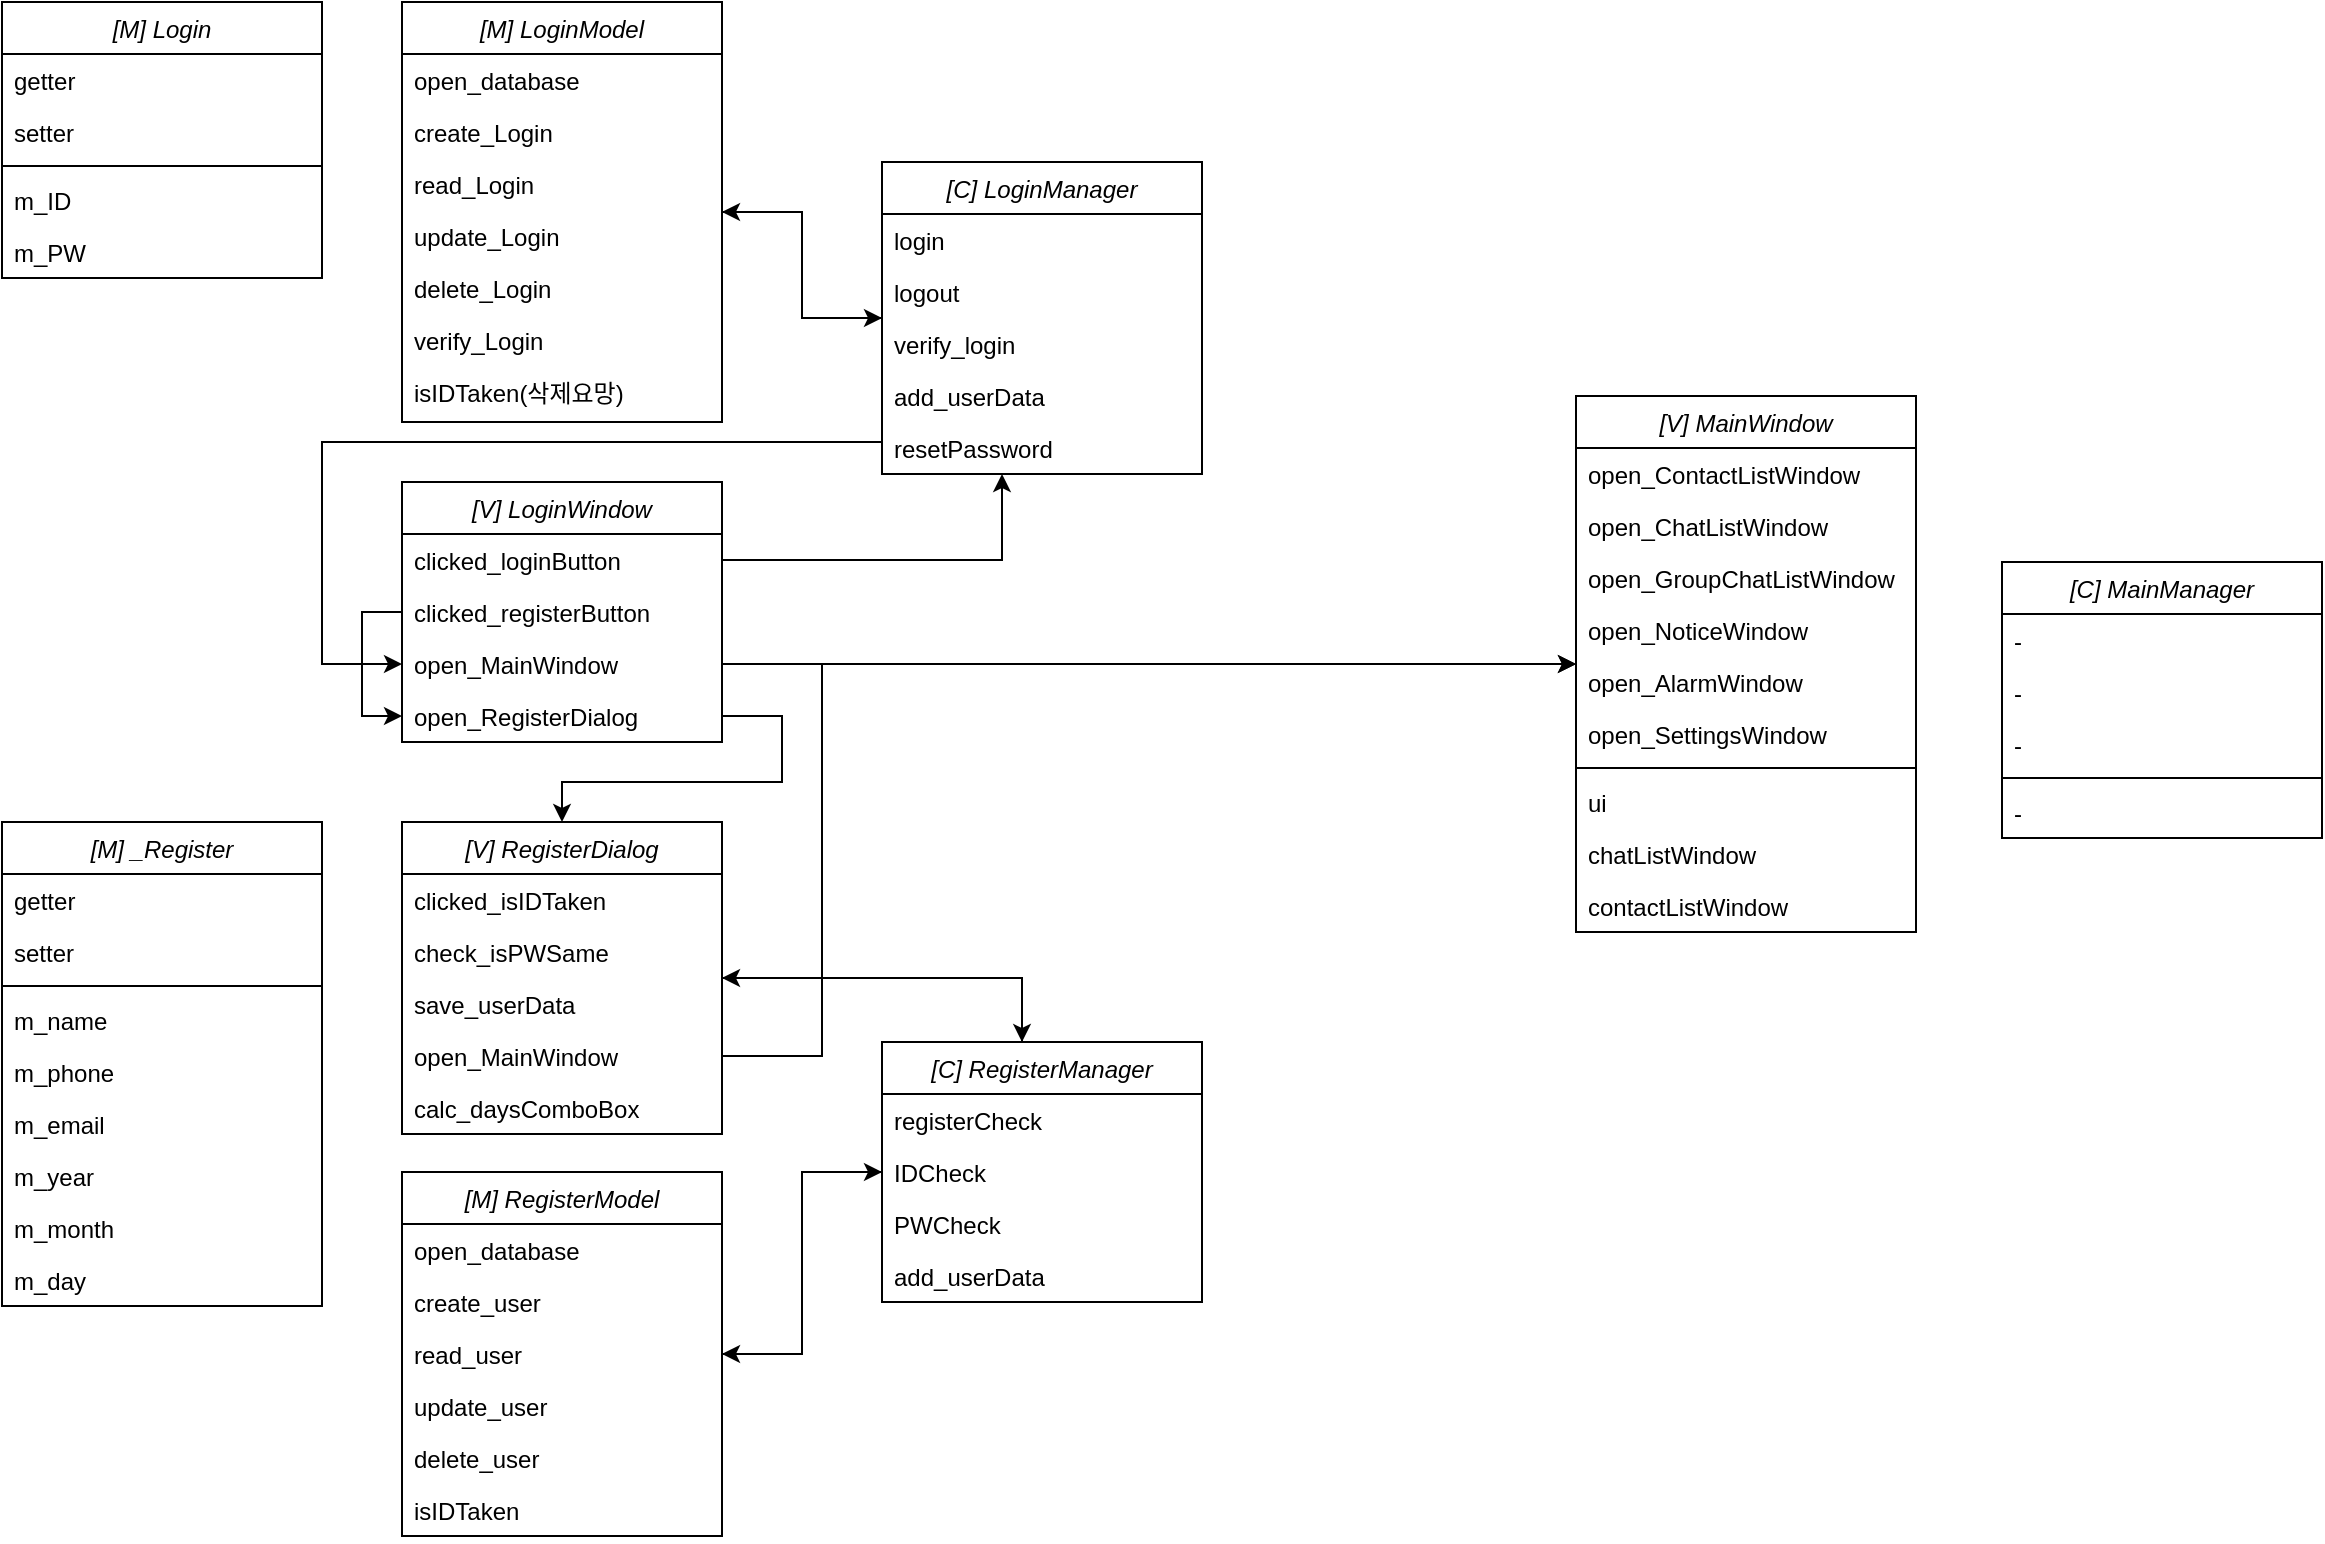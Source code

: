<mxfile version="24.7.8">
  <diagram id="C5RBs43oDa-KdzZeNtuy" name="Page-1">
    <mxGraphModel dx="1608" dy="838" grid="1" gridSize="10" guides="1" tooltips="1" connect="1" arrows="1" fold="1" page="1" pageScale="1" pageWidth="827" pageHeight="1169" math="0" shadow="0">
      <root>
        <mxCell id="WIyWlLk6GJQsqaUBKTNV-0" />
        <mxCell id="WIyWlLk6GJQsqaUBKTNV-1" parent="WIyWlLk6GJQsqaUBKTNV-0" />
        <mxCell id="y_PSY0-Lgu7VvFUStdE2-112" style="edgeStyle=orthogonalEdgeStyle;rounded=0;orthogonalLoop=1;jettySize=auto;html=1;" edge="1" parent="WIyWlLk6GJQsqaUBKTNV-1" source="zkfFHV4jXpPFQw0GAbJ--0" target="y_PSY0-Lgu7VvFUStdE2-43">
          <mxGeometry relative="1" as="geometry" />
        </mxCell>
        <mxCell id="y_PSY0-Lgu7VvFUStdE2-119" style="edgeStyle=orthogonalEdgeStyle;rounded=0;orthogonalLoop=1;jettySize=auto;html=1;" edge="1" parent="WIyWlLk6GJQsqaUBKTNV-1" source="zkfFHV4jXpPFQw0GAbJ--0" target="y_PSY0-Lgu7VvFUStdE2-53">
          <mxGeometry relative="1" as="geometry">
            <Array as="points">
              <mxPoint x="550" y="488" />
            </Array>
          </mxGeometry>
        </mxCell>
        <mxCell id="zkfFHV4jXpPFQw0GAbJ--0" value="[C] RegisterManager" style="swimlane;fontStyle=2;align=center;verticalAlign=top;childLayout=stackLayout;horizontal=1;startSize=26;horizontalStack=0;resizeParent=1;resizeLast=0;collapsible=1;marginBottom=0;rounded=0;shadow=0;strokeWidth=1;" parent="WIyWlLk6GJQsqaUBKTNV-1" vertex="1">
          <mxGeometry x="480" y="520" width="160" height="130" as="geometry">
            <mxRectangle x="230" y="140" width="160" height="26" as="alternateBounds" />
          </mxGeometry>
        </mxCell>
        <mxCell id="zkfFHV4jXpPFQw0GAbJ--1" value="registerCheck" style="text;align=left;verticalAlign=top;spacingLeft=4;spacingRight=4;overflow=hidden;rotatable=0;points=[[0,0.5],[1,0.5]];portConstraint=eastwest;" parent="zkfFHV4jXpPFQw0GAbJ--0" vertex="1">
          <mxGeometry y="26" width="160" height="26" as="geometry" />
        </mxCell>
        <mxCell id="zkfFHV4jXpPFQw0GAbJ--2" value="IDCheck" style="text;align=left;verticalAlign=top;spacingLeft=4;spacingRight=4;overflow=hidden;rotatable=0;points=[[0,0.5],[1,0.5]];portConstraint=eastwest;rounded=0;shadow=0;html=0;" parent="zkfFHV4jXpPFQw0GAbJ--0" vertex="1">
          <mxGeometry y="52" width="160" height="26" as="geometry" />
        </mxCell>
        <mxCell id="zkfFHV4jXpPFQw0GAbJ--3" value="PWCheck" style="text;align=left;verticalAlign=top;spacingLeft=4;spacingRight=4;overflow=hidden;rotatable=0;points=[[0,0.5],[1,0.5]];portConstraint=eastwest;rounded=0;shadow=0;html=0;" parent="zkfFHV4jXpPFQw0GAbJ--0" vertex="1">
          <mxGeometry y="78" width="160" height="26" as="geometry" />
        </mxCell>
        <mxCell id="y_PSY0-Lgu7VvFUStdE2-92" value="add_userData" style="text;align=left;verticalAlign=top;spacingLeft=4;spacingRight=4;overflow=hidden;rotatable=0;points=[[0,0.5],[1,0.5]];portConstraint=eastwest;" vertex="1" parent="zkfFHV4jXpPFQw0GAbJ--0">
          <mxGeometry y="104" width="160" height="26" as="geometry" />
        </mxCell>
        <mxCell id="nnd8tP7Cd8b0hMXU6dq_-17" value="[V] LoginWindow" style="swimlane;fontStyle=2;align=center;verticalAlign=top;childLayout=stackLayout;horizontal=1;startSize=26;horizontalStack=0;resizeParent=1;resizeLast=0;collapsible=1;marginBottom=0;rounded=0;shadow=0;strokeWidth=1;" parent="WIyWlLk6GJQsqaUBKTNV-1" vertex="1">
          <mxGeometry x="240" y="240" width="160" height="130" as="geometry">
            <mxRectangle x="230" y="140" width="160" height="26" as="alternateBounds" />
          </mxGeometry>
        </mxCell>
        <mxCell id="XOakFBZA1Zr_iurJxbct-6" value="clicked_loginButton" style="text;align=left;verticalAlign=top;spacingLeft=4;spacingRight=4;overflow=hidden;rotatable=0;points=[[0,0.5],[1,0.5]];portConstraint=eastwest;rounded=0;shadow=0;html=0;" parent="nnd8tP7Cd8b0hMXU6dq_-17" vertex="1">
          <mxGeometry y="26" width="160" height="26" as="geometry" />
        </mxCell>
        <mxCell id="y_PSY0-Lgu7VvFUStdE2-114" style="edgeStyle=orthogonalEdgeStyle;rounded=0;orthogonalLoop=1;jettySize=auto;html=1;" edge="1" parent="nnd8tP7Cd8b0hMXU6dq_-17" source="y_PSY0-Lgu7VvFUStdE2-86" target="nnd8tP7Cd8b0hMXU6dq_-19">
          <mxGeometry relative="1" as="geometry">
            <Array as="points">
              <mxPoint x="-20" y="65" />
              <mxPoint x="-20" y="117" />
            </Array>
          </mxGeometry>
        </mxCell>
        <mxCell id="y_PSY0-Lgu7VvFUStdE2-86" value="clicked_registerButton" style="text;align=left;verticalAlign=top;spacingLeft=4;spacingRight=4;overflow=hidden;rotatable=0;points=[[0,0.5],[1,0.5]];portConstraint=eastwest;rounded=0;shadow=0;html=0;" vertex="1" parent="nnd8tP7Cd8b0hMXU6dq_-17">
          <mxGeometry y="52" width="160" height="26" as="geometry" />
        </mxCell>
        <mxCell id="nnd8tP7Cd8b0hMXU6dq_-18" value="open_MainWindow" style="text;align=left;verticalAlign=top;spacingLeft=4;spacingRight=4;overflow=hidden;rotatable=0;points=[[0,0.5],[1,0.5]];portConstraint=eastwest;" parent="nnd8tP7Cd8b0hMXU6dq_-17" vertex="1">
          <mxGeometry y="78" width="160" height="26" as="geometry" />
        </mxCell>
        <mxCell id="nnd8tP7Cd8b0hMXU6dq_-19" value="open_RegisterDialog" style="text;align=left;verticalAlign=top;spacingLeft=4;spacingRight=4;overflow=hidden;rotatable=0;points=[[0,0.5],[1,0.5]];portConstraint=eastwest;rounded=0;shadow=0;html=0;" parent="nnd8tP7Cd8b0hMXU6dq_-17" vertex="1">
          <mxGeometry y="104" width="160" height="26" as="geometry" />
        </mxCell>
        <mxCell id="y_PSY0-Lgu7VvFUStdE2-106" style="edgeStyle=orthogonalEdgeStyle;rounded=0;orthogonalLoop=1;jettySize=auto;html=1;" edge="1" parent="WIyWlLk6GJQsqaUBKTNV-1" source="y_PSY0-Lgu7VvFUStdE2-0" target="y_PSY0-Lgu7VvFUStdE2-9">
          <mxGeometry relative="1" as="geometry" />
        </mxCell>
        <mxCell id="y_PSY0-Lgu7VvFUStdE2-107" style="edgeStyle=orthogonalEdgeStyle;rounded=0;orthogonalLoop=1;jettySize=auto;html=1;" edge="1" parent="WIyWlLk6GJQsqaUBKTNV-1" source="y_PSY0-Lgu7VvFUStdE2-0" target="nnd8tP7Cd8b0hMXU6dq_-18">
          <mxGeometry relative="1" as="geometry">
            <Array as="points">
              <mxPoint x="200" y="220" />
              <mxPoint x="200" y="331" />
            </Array>
          </mxGeometry>
        </mxCell>
        <mxCell id="y_PSY0-Lgu7VvFUStdE2-0" value="[C] LoginManager" style="swimlane;fontStyle=2;align=center;verticalAlign=top;childLayout=stackLayout;horizontal=1;startSize=26;horizontalStack=0;resizeParent=1;resizeLast=0;collapsible=1;marginBottom=0;rounded=0;shadow=0;strokeWidth=1;" vertex="1" parent="WIyWlLk6GJQsqaUBKTNV-1">
          <mxGeometry x="480" y="80" width="160" height="156" as="geometry">
            <mxRectangle x="230" y="140" width="160" height="26" as="alternateBounds" />
          </mxGeometry>
        </mxCell>
        <mxCell id="y_PSY0-Lgu7VvFUStdE2-1" value="login" style="text;align=left;verticalAlign=top;spacingLeft=4;spacingRight=4;overflow=hidden;rotatable=0;points=[[0,0.5],[1,0.5]];portConstraint=eastwest;" vertex="1" parent="y_PSY0-Lgu7VvFUStdE2-0">
          <mxGeometry y="26" width="160" height="26" as="geometry" />
        </mxCell>
        <mxCell id="y_PSY0-Lgu7VvFUStdE2-2" value="logout" style="text;align=left;verticalAlign=top;spacingLeft=4;spacingRight=4;overflow=hidden;rotatable=0;points=[[0,0.5],[1,0.5]];portConstraint=eastwest;rounded=0;shadow=0;html=0;" vertex="1" parent="y_PSY0-Lgu7VvFUStdE2-0">
          <mxGeometry y="52" width="160" height="26" as="geometry" />
        </mxCell>
        <mxCell id="y_PSY0-Lgu7VvFUStdE2-6" value="verify_login" style="text;align=left;verticalAlign=top;spacingLeft=4;spacingRight=4;overflow=hidden;rotatable=0;points=[[0,0.5],[1,0.5]];portConstraint=eastwest;rounded=0;shadow=0;html=0;" vertex="1" parent="y_PSY0-Lgu7VvFUStdE2-0">
          <mxGeometry y="78" width="160" height="26" as="geometry" />
        </mxCell>
        <mxCell id="y_PSY0-Lgu7VvFUStdE2-7" value="add_userData" style="text;align=left;verticalAlign=top;spacingLeft=4;spacingRight=4;overflow=hidden;rotatable=0;points=[[0,0.5],[1,0.5]];portConstraint=eastwest;rounded=0;shadow=0;html=0;" vertex="1" parent="y_PSY0-Lgu7VvFUStdE2-0">
          <mxGeometry y="104" width="160" height="26" as="geometry" />
        </mxCell>
        <mxCell id="y_PSY0-Lgu7VvFUStdE2-3" value="resetPassword" style="text;align=left;verticalAlign=top;spacingLeft=4;spacingRight=4;overflow=hidden;rotatable=0;points=[[0,0.5],[1,0.5]];portConstraint=eastwest;rounded=0;shadow=0;html=0;" vertex="1" parent="y_PSY0-Lgu7VvFUStdE2-0">
          <mxGeometry y="130" width="160" height="26" as="geometry" />
        </mxCell>
        <mxCell id="y_PSY0-Lgu7VvFUStdE2-105" style="edgeStyle=orthogonalEdgeStyle;rounded=0;orthogonalLoop=1;jettySize=auto;html=1;" edge="1" parent="WIyWlLk6GJQsqaUBKTNV-1" source="y_PSY0-Lgu7VvFUStdE2-9" target="y_PSY0-Lgu7VvFUStdE2-0">
          <mxGeometry relative="1" as="geometry" />
        </mxCell>
        <mxCell id="y_PSY0-Lgu7VvFUStdE2-9" value="[M] LoginModel" style="swimlane;fontStyle=2;align=center;verticalAlign=top;childLayout=stackLayout;horizontal=1;startSize=26;horizontalStack=0;resizeParent=1;resizeLast=0;collapsible=1;marginBottom=0;rounded=0;shadow=0;strokeWidth=1;" vertex="1" parent="WIyWlLk6GJQsqaUBKTNV-1">
          <mxGeometry x="240" width="160" height="210" as="geometry">
            <mxRectangle x="230" y="140" width="160" height="26" as="alternateBounds" />
          </mxGeometry>
        </mxCell>
        <mxCell id="y_PSY0-Lgu7VvFUStdE2-10" value="open_database" style="text;align=left;verticalAlign=top;spacingLeft=4;spacingRight=4;overflow=hidden;rotatable=0;points=[[0,0.5],[1,0.5]];portConstraint=eastwest;" vertex="1" parent="y_PSY0-Lgu7VvFUStdE2-9">
          <mxGeometry y="26" width="160" height="26" as="geometry" />
        </mxCell>
        <mxCell id="y_PSY0-Lgu7VvFUStdE2-11" value="create_Login" style="text;align=left;verticalAlign=top;spacingLeft=4;spacingRight=4;overflow=hidden;rotatable=0;points=[[0,0.5],[1,0.5]];portConstraint=eastwest;rounded=0;shadow=0;html=0;" vertex="1" parent="y_PSY0-Lgu7VvFUStdE2-9">
          <mxGeometry y="52" width="160" height="26" as="geometry" />
        </mxCell>
        <mxCell id="y_PSY0-Lgu7VvFUStdE2-87" value="read_Login" style="text;align=left;verticalAlign=top;spacingLeft=4;spacingRight=4;overflow=hidden;rotatable=0;points=[[0,0.5],[1,0.5]];portConstraint=eastwest;rounded=0;shadow=0;html=0;" vertex="1" parent="y_PSY0-Lgu7VvFUStdE2-9">
          <mxGeometry y="78" width="160" height="26" as="geometry" />
        </mxCell>
        <mxCell id="y_PSY0-Lgu7VvFUStdE2-88" value="update_Login" style="text;align=left;verticalAlign=top;spacingLeft=4;spacingRight=4;overflow=hidden;rotatable=0;points=[[0,0.5],[1,0.5]];portConstraint=eastwest;rounded=0;shadow=0;html=0;" vertex="1" parent="y_PSY0-Lgu7VvFUStdE2-9">
          <mxGeometry y="104" width="160" height="26" as="geometry" />
        </mxCell>
        <mxCell id="y_PSY0-Lgu7VvFUStdE2-89" value="delete_Login" style="text;align=left;verticalAlign=top;spacingLeft=4;spacingRight=4;overflow=hidden;rotatable=0;points=[[0,0.5],[1,0.5]];portConstraint=eastwest;rounded=0;shadow=0;html=0;" vertex="1" parent="y_PSY0-Lgu7VvFUStdE2-9">
          <mxGeometry y="130" width="160" height="26" as="geometry" />
        </mxCell>
        <mxCell id="y_PSY0-Lgu7VvFUStdE2-12" value="verify_Login" style="text;align=left;verticalAlign=top;spacingLeft=4;spacingRight=4;overflow=hidden;rotatable=0;points=[[0,0.5],[1,0.5]];portConstraint=eastwest;rounded=0;shadow=0;html=0;" vertex="1" parent="y_PSY0-Lgu7VvFUStdE2-9">
          <mxGeometry y="156" width="160" height="26" as="geometry" />
        </mxCell>
        <mxCell id="y_PSY0-Lgu7VvFUStdE2-24" value="isIDTaken(삭제요망)" style="text;align=left;verticalAlign=top;spacingLeft=4;spacingRight=4;overflow=hidden;rotatable=0;points=[[0,0.5],[1,0.5]];portConstraint=eastwest;rounded=0;shadow=0;html=0;" vertex="1" parent="y_PSY0-Lgu7VvFUStdE2-9">
          <mxGeometry y="182" width="160" height="26" as="geometry" />
        </mxCell>
        <mxCell id="y_PSY0-Lgu7VvFUStdE2-15" value="[M] Login" style="swimlane;fontStyle=2;align=center;verticalAlign=top;childLayout=stackLayout;horizontal=1;startSize=26;horizontalStack=0;resizeParent=1;resizeLast=0;collapsible=1;marginBottom=0;rounded=0;shadow=0;strokeWidth=1;" vertex="1" parent="WIyWlLk6GJQsqaUBKTNV-1">
          <mxGeometry x="40" width="160" height="138" as="geometry">
            <mxRectangle x="230" y="140" width="160" height="26" as="alternateBounds" />
          </mxGeometry>
        </mxCell>
        <mxCell id="y_PSY0-Lgu7VvFUStdE2-18" value="getter" style="text;align=left;verticalAlign=top;spacingLeft=4;spacingRight=4;overflow=hidden;rotatable=0;points=[[0,0.5],[1,0.5]];portConstraint=eastwest;rounded=0;shadow=0;html=0;" vertex="1" parent="y_PSY0-Lgu7VvFUStdE2-15">
          <mxGeometry y="26" width="160" height="26" as="geometry" />
        </mxCell>
        <mxCell id="y_PSY0-Lgu7VvFUStdE2-37" value="setter" style="text;align=left;verticalAlign=top;spacingLeft=4;spacingRight=4;overflow=hidden;rotatable=0;points=[[0,0.5],[1,0.5]];portConstraint=eastwest;rounded=0;shadow=0;html=0;" vertex="1" parent="y_PSY0-Lgu7VvFUStdE2-15">
          <mxGeometry y="52" width="160" height="26" as="geometry" />
        </mxCell>
        <mxCell id="y_PSY0-Lgu7VvFUStdE2-19" value="" style="line;html=1;strokeWidth=1;align=left;verticalAlign=middle;spacingTop=-1;spacingLeft=3;spacingRight=3;rotatable=0;labelPosition=right;points=[];portConstraint=eastwest;" vertex="1" parent="y_PSY0-Lgu7VvFUStdE2-15">
          <mxGeometry y="78" width="160" height="8" as="geometry" />
        </mxCell>
        <mxCell id="y_PSY0-Lgu7VvFUStdE2-23" value="m_ID" style="text;align=left;verticalAlign=top;spacingLeft=4;spacingRight=4;overflow=hidden;rotatable=0;points=[[0,0.5],[1,0.5]];portConstraint=eastwest;" vertex="1" parent="y_PSY0-Lgu7VvFUStdE2-15">
          <mxGeometry y="86" width="160" height="26" as="geometry" />
        </mxCell>
        <mxCell id="y_PSY0-Lgu7VvFUStdE2-20" value="m_PW" style="text;align=left;verticalAlign=top;spacingLeft=4;spacingRight=4;overflow=hidden;rotatable=0;points=[[0,0.5],[1,0.5]];portConstraint=eastwest;" vertex="1" parent="y_PSY0-Lgu7VvFUStdE2-15">
          <mxGeometry y="112" width="160" height="26" as="geometry" />
        </mxCell>
        <mxCell id="y_PSY0-Lgu7VvFUStdE2-32" value="[M] _Register" style="swimlane;fontStyle=2;align=center;verticalAlign=top;childLayout=stackLayout;horizontal=1;startSize=26;horizontalStack=0;resizeParent=1;resizeLast=0;collapsible=1;marginBottom=0;rounded=0;shadow=0;strokeWidth=1;" vertex="1" parent="WIyWlLk6GJQsqaUBKTNV-1">
          <mxGeometry x="40" y="410" width="160" height="242" as="geometry">
            <mxRectangle x="230" y="140" width="160" height="26" as="alternateBounds" />
          </mxGeometry>
        </mxCell>
        <mxCell id="y_PSY0-Lgu7VvFUStdE2-33" value="getter" style="text;align=left;verticalAlign=top;spacingLeft=4;spacingRight=4;overflow=hidden;rotatable=0;points=[[0,0.5],[1,0.5]];portConstraint=eastwest;rounded=0;shadow=0;html=0;" vertex="1" parent="y_PSY0-Lgu7VvFUStdE2-32">
          <mxGeometry y="26" width="160" height="26" as="geometry" />
        </mxCell>
        <mxCell id="y_PSY0-Lgu7VvFUStdE2-38" value="setter" style="text;align=left;verticalAlign=top;spacingLeft=4;spacingRight=4;overflow=hidden;rotatable=0;points=[[0,0.5],[1,0.5]];portConstraint=eastwest;rounded=0;shadow=0;html=0;" vertex="1" parent="y_PSY0-Lgu7VvFUStdE2-32">
          <mxGeometry y="52" width="160" height="26" as="geometry" />
        </mxCell>
        <mxCell id="y_PSY0-Lgu7VvFUStdE2-34" value="" style="line;html=1;strokeWidth=1;align=left;verticalAlign=middle;spacingTop=-1;spacingLeft=3;spacingRight=3;rotatable=0;labelPosition=right;points=[];portConstraint=eastwest;" vertex="1" parent="y_PSY0-Lgu7VvFUStdE2-32">
          <mxGeometry y="78" width="160" height="8" as="geometry" />
        </mxCell>
        <mxCell id="y_PSY0-Lgu7VvFUStdE2-35" value="m_name" style="text;align=left;verticalAlign=top;spacingLeft=4;spacingRight=4;overflow=hidden;rotatable=0;points=[[0,0.5],[1,0.5]];portConstraint=eastwest;" vertex="1" parent="y_PSY0-Lgu7VvFUStdE2-32">
          <mxGeometry y="86" width="160" height="26" as="geometry" />
        </mxCell>
        <mxCell id="y_PSY0-Lgu7VvFUStdE2-36" value="m_phone" style="text;align=left;verticalAlign=top;spacingLeft=4;spacingRight=4;overflow=hidden;rotatable=0;points=[[0,0.5],[1,0.5]];portConstraint=eastwest;" vertex="1" parent="y_PSY0-Lgu7VvFUStdE2-32">
          <mxGeometry y="112" width="160" height="26" as="geometry" />
        </mxCell>
        <mxCell id="y_PSY0-Lgu7VvFUStdE2-39" value="m_email" style="text;align=left;verticalAlign=top;spacingLeft=4;spacingRight=4;overflow=hidden;rotatable=0;points=[[0,0.5],[1,0.5]];portConstraint=eastwest;" vertex="1" parent="y_PSY0-Lgu7VvFUStdE2-32">
          <mxGeometry y="138" width="160" height="26" as="geometry" />
        </mxCell>
        <mxCell id="y_PSY0-Lgu7VvFUStdE2-40" value="m_year" style="text;align=left;verticalAlign=top;spacingLeft=4;spacingRight=4;overflow=hidden;rotatable=0;points=[[0,0.5],[1,0.5]];portConstraint=eastwest;" vertex="1" parent="y_PSY0-Lgu7VvFUStdE2-32">
          <mxGeometry y="164" width="160" height="26" as="geometry" />
        </mxCell>
        <mxCell id="y_PSY0-Lgu7VvFUStdE2-42" value="m_month" style="text;align=left;verticalAlign=top;spacingLeft=4;spacingRight=4;overflow=hidden;rotatable=0;points=[[0,0.5],[1,0.5]];portConstraint=eastwest;" vertex="1" parent="y_PSY0-Lgu7VvFUStdE2-32">
          <mxGeometry y="190" width="160" height="26" as="geometry" />
        </mxCell>
        <mxCell id="y_PSY0-Lgu7VvFUStdE2-41" value="m_day" style="text;align=left;verticalAlign=top;spacingLeft=4;spacingRight=4;overflow=hidden;rotatable=0;points=[[0,0.5],[1,0.5]];portConstraint=eastwest;" vertex="1" parent="y_PSY0-Lgu7VvFUStdE2-32">
          <mxGeometry y="216" width="160" height="26" as="geometry" />
        </mxCell>
        <mxCell id="y_PSY0-Lgu7VvFUStdE2-111" style="edgeStyle=orthogonalEdgeStyle;rounded=0;orthogonalLoop=1;jettySize=auto;html=1;" edge="1" parent="WIyWlLk6GJQsqaUBKTNV-1" source="y_PSY0-Lgu7VvFUStdE2-43" target="zkfFHV4jXpPFQw0GAbJ--0">
          <mxGeometry relative="1" as="geometry" />
        </mxCell>
        <mxCell id="y_PSY0-Lgu7VvFUStdE2-43" value="[M] RegisterModel" style="swimlane;fontStyle=2;align=center;verticalAlign=top;childLayout=stackLayout;horizontal=1;startSize=26;horizontalStack=0;resizeParent=1;resizeLast=0;collapsible=1;marginBottom=0;rounded=0;shadow=0;strokeWidth=1;" vertex="1" parent="WIyWlLk6GJQsqaUBKTNV-1">
          <mxGeometry x="240" y="585" width="160" height="182" as="geometry">
            <mxRectangle x="230" y="140" width="160" height="26" as="alternateBounds" />
          </mxGeometry>
        </mxCell>
        <mxCell id="y_PSY0-Lgu7VvFUStdE2-44" value="open_database" style="text;align=left;verticalAlign=top;spacingLeft=4;spacingRight=4;overflow=hidden;rotatable=0;points=[[0,0.5],[1,0.5]];portConstraint=eastwest;rounded=0;shadow=0;html=0;" vertex="1" parent="y_PSY0-Lgu7VvFUStdE2-43">
          <mxGeometry y="26" width="160" height="26" as="geometry" />
        </mxCell>
        <mxCell id="y_PSY0-Lgu7VvFUStdE2-47" value="create_user" style="text;align=left;verticalAlign=top;spacingLeft=4;spacingRight=4;overflow=hidden;rotatable=0;points=[[0,0.5],[1,0.5]];portConstraint=eastwest;" vertex="1" parent="y_PSY0-Lgu7VvFUStdE2-43">
          <mxGeometry y="52" width="160" height="26" as="geometry" />
        </mxCell>
        <mxCell id="y_PSY0-Lgu7VvFUStdE2-91" value="read_user" style="text;align=left;verticalAlign=top;spacingLeft=4;spacingRight=4;overflow=hidden;rotatable=0;points=[[0,0.5],[1,0.5]];portConstraint=eastwest;" vertex="1" parent="y_PSY0-Lgu7VvFUStdE2-43">
          <mxGeometry y="78" width="160" height="26" as="geometry" />
        </mxCell>
        <mxCell id="y_PSY0-Lgu7VvFUStdE2-90" value="update_user" style="text;align=left;verticalAlign=top;spacingLeft=4;spacingRight=4;overflow=hidden;rotatable=0;points=[[0,0.5],[1,0.5]];portConstraint=eastwest;" vertex="1" parent="y_PSY0-Lgu7VvFUStdE2-43">
          <mxGeometry y="104" width="160" height="26" as="geometry" />
        </mxCell>
        <mxCell id="y_PSY0-Lgu7VvFUStdE2-45" value="delete_user" style="text;align=left;verticalAlign=top;spacingLeft=4;spacingRight=4;overflow=hidden;rotatable=0;points=[[0,0.5],[1,0.5]];portConstraint=eastwest;rounded=0;shadow=0;html=0;" vertex="1" parent="y_PSY0-Lgu7VvFUStdE2-43">
          <mxGeometry y="130" width="160" height="26" as="geometry" />
        </mxCell>
        <mxCell id="y_PSY0-Lgu7VvFUStdE2-50" value="isIDTaken" style="text;align=left;verticalAlign=top;spacingLeft=4;spacingRight=4;overflow=hidden;rotatable=0;points=[[0,0.5],[1,0.5]];portConstraint=eastwest;" vertex="1" parent="y_PSY0-Lgu7VvFUStdE2-43">
          <mxGeometry y="156" width="160" height="26" as="geometry" />
        </mxCell>
        <mxCell id="y_PSY0-Lgu7VvFUStdE2-118" style="edgeStyle=orthogonalEdgeStyle;rounded=0;orthogonalLoop=1;jettySize=auto;html=1;" edge="1" parent="WIyWlLk6GJQsqaUBKTNV-1" source="y_PSY0-Lgu7VvFUStdE2-53" target="zkfFHV4jXpPFQw0GAbJ--0">
          <mxGeometry relative="1" as="geometry">
            <Array as="points">
              <mxPoint x="550" y="488" />
            </Array>
          </mxGeometry>
        </mxCell>
        <mxCell id="y_PSY0-Lgu7VvFUStdE2-53" value="[V] RegisterDialog" style="swimlane;fontStyle=2;align=center;verticalAlign=top;childLayout=stackLayout;horizontal=1;startSize=26;horizontalStack=0;resizeParent=1;resizeLast=0;collapsible=1;marginBottom=0;rounded=0;shadow=0;strokeWidth=1;" vertex="1" parent="WIyWlLk6GJQsqaUBKTNV-1">
          <mxGeometry x="240" y="410" width="160" height="156" as="geometry">
            <mxRectangle x="230" y="140" width="160" height="26" as="alternateBounds" />
          </mxGeometry>
        </mxCell>
        <mxCell id="y_PSY0-Lgu7VvFUStdE2-54" value="clicked_isIDTaken" style="text;align=left;verticalAlign=top;spacingLeft=4;spacingRight=4;overflow=hidden;rotatable=0;points=[[0,0.5],[1,0.5]];portConstraint=eastwest;" vertex="1" parent="y_PSY0-Lgu7VvFUStdE2-53">
          <mxGeometry y="26" width="160" height="26" as="geometry" />
        </mxCell>
        <mxCell id="y_PSY0-Lgu7VvFUStdE2-55" value="check_isPWSame" style="text;align=left;verticalAlign=top;spacingLeft=4;spacingRight=4;overflow=hidden;rotatable=0;points=[[0,0.5],[1,0.5]];portConstraint=eastwest;rounded=0;shadow=0;html=0;" vertex="1" parent="y_PSY0-Lgu7VvFUStdE2-53">
          <mxGeometry y="52" width="160" height="26" as="geometry" />
        </mxCell>
        <mxCell id="y_PSY0-Lgu7VvFUStdE2-59" value="save_userData" style="text;align=left;verticalAlign=top;spacingLeft=4;spacingRight=4;overflow=hidden;rotatable=0;points=[[0,0.5],[1,0.5]];portConstraint=eastwest;rounded=0;shadow=0;html=0;" vertex="1" parent="y_PSY0-Lgu7VvFUStdE2-53">
          <mxGeometry y="78" width="160" height="26" as="geometry" />
        </mxCell>
        <mxCell id="y_PSY0-Lgu7VvFUStdE2-113" value="open_MainWindow" style="text;align=left;verticalAlign=top;spacingLeft=4;spacingRight=4;overflow=hidden;rotatable=0;points=[[0,0.5],[1,0.5]];portConstraint=eastwest;" vertex="1" parent="y_PSY0-Lgu7VvFUStdE2-53">
          <mxGeometry y="104" width="160" height="26" as="geometry" />
        </mxCell>
        <mxCell id="y_PSY0-Lgu7VvFUStdE2-56" value="calc_daysComboBox" style="text;align=left;verticalAlign=top;spacingLeft=4;spacingRight=4;overflow=hidden;rotatable=0;points=[[0,0.5],[1,0.5]];portConstraint=eastwest;rounded=0;shadow=0;html=0;" vertex="1" parent="y_PSY0-Lgu7VvFUStdE2-53">
          <mxGeometry y="130" width="160" height="26" as="geometry" />
        </mxCell>
        <mxCell id="y_PSY0-Lgu7VvFUStdE2-63" value="[V] MainWindow" style="swimlane;fontStyle=2;align=center;verticalAlign=top;childLayout=stackLayout;horizontal=1;startSize=26;horizontalStack=0;resizeParent=1;resizeLast=0;collapsible=1;marginBottom=0;rounded=0;shadow=0;strokeWidth=1;" vertex="1" parent="WIyWlLk6GJQsqaUBKTNV-1">
          <mxGeometry x="827" y="197" width="170" height="268" as="geometry">
            <mxRectangle x="230" y="140" width="160" height="26" as="alternateBounds" />
          </mxGeometry>
        </mxCell>
        <mxCell id="y_PSY0-Lgu7VvFUStdE2-64" value="open_ContactListWindow" style="text;align=left;verticalAlign=top;spacingLeft=4;spacingRight=4;overflow=hidden;rotatable=0;points=[[0,0.5],[1,0.5]];portConstraint=eastwest;" vertex="1" parent="y_PSY0-Lgu7VvFUStdE2-63">
          <mxGeometry y="26" width="170" height="26" as="geometry" />
        </mxCell>
        <mxCell id="y_PSY0-Lgu7VvFUStdE2-65" value="open_ChatListWindow" style="text;align=left;verticalAlign=top;spacingLeft=4;spacingRight=4;overflow=hidden;rotatable=0;points=[[0,0.5],[1,0.5]];portConstraint=eastwest;rounded=0;shadow=0;html=0;" vertex="1" parent="y_PSY0-Lgu7VvFUStdE2-63">
          <mxGeometry y="52" width="170" height="26" as="geometry" />
        </mxCell>
        <mxCell id="y_PSY0-Lgu7VvFUStdE2-66" value="open_GroupChatListWindow" style="text;align=left;verticalAlign=top;spacingLeft=4;spacingRight=4;overflow=hidden;rotatable=0;points=[[0,0.5],[1,0.5]];portConstraint=eastwest;rounded=0;shadow=0;html=0;" vertex="1" parent="y_PSY0-Lgu7VvFUStdE2-63">
          <mxGeometry y="78" width="170" height="26" as="geometry" />
        </mxCell>
        <mxCell id="y_PSY0-Lgu7VvFUStdE2-72" value="open_NoticeWindow" style="text;align=left;verticalAlign=top;spacingLeft=4;spacingRight=4;overflow=hidden;rotatable=0;points=[[0,0.5],[1,0.5]];portConstraint=eastwest;rounded=0;shadow=0;html=0;" vertex="1" parent="y_PSY0-Lgu7VvFUStdE2-63">
          <mxGeometry y="104" width="170" height="26" as="geometry" />
        </mxCell>
        <mxCell id="y_PSY0-Lgu7VvFUStdE2-73" value="open_AlarmWindow" style="text;align=left;verticalAlign=top;spacingLeft=4;spacingRight=4;overflow=hidden;rotatable=0;points=[[0,0.5],[1,0.5]];portConstraint=eastwest;rounded=0;shadow=0;html=0;" vertex="1" parent="y_PSY0-Lgu7VvFUStdE2-63">
          <mxGeometry y="130" width="170" height="26" as="geometry" />
        </mxCell>
        <mxCell id="y_PSY0-Lgu7VvFUStdE2-67" value="open_SettingsWindow" style="text;align=left;verticalAlign=top;spacingLeft=4;spacingRight=4;overflow=hidden;rotatable=0;points=[[0,0.5],[1,0.5]];portConstraint=eastwest;rounded=0;shadow=0;html=0;" vertex="1" parent="y_PSY0-Lgu7VvFUStdE2-63">
          <mxGeometry y="156" width="170" height="26" as="geometry" />
        </mxCell>
        <mxCell id="y_PSY0-Lgu7VvFUStdE2-68" value="" style="line;html=1;strokeWidth=1;align=left;verticalAlign=middle;spacingTop=-1;spacingLeft=3;spacingRight=3;rotatable=0;labelPosition=right;points=[];portConstraint=eastwest;" vertex="1" parent="y_PSY0-Lgu7VvFUStdE2-63">
          <mxGeometry y="182" width="170" height="8" as="geometry" />
        </mxCell>
        <mxCell id="y_PSY0-Lgu7VvFUStdE2-69" value="ui" style="text;align=left;verticalAlign=top;spacingLeft=4;spacingRight=4;overflow=hidden;rotatable=0;points=[[0,0.5],[1,0.5]];portConstraint=eastwest;" vertex="1" parent="y_PSY0-Lgu7VvFUStdE2-63">
          <mxGeometry y="190" width="170" height="26" as="geometry" />
        </mxCell>
        <mxCell id="y_PSY0-Lgu7VvFUStdE2-70" value="chatListWindow" style="text;align=left;verticalAlign=top;spacingLeft=4;spacingRight=4;overflow=hidden;rotatable=0;points=[[0,0.5],[1,0.5]];portConstraint=eastwest;" vertex="1" parent="y_PSY0-Lgu7VvFUStdE2-63">
          <mxGeometry y="216" width="170" height="26" as="geometry" />
        </mxCell>
        <mxCell id="y_PSY0-Lgu7VvFUStdE2-71" value="contactListWindow" style="text;align=left;verticalAlign=top;spacingLeft=4;spacingRight=4;overflow=hidden;rotatable=0;points=[[0,0.5],[1,0.5]];portConstraint=eastwest;" vertex="1" parent="y_PSY0-Lgu7VvFUStdE2-63">
          <mxGeometry y="242" width="170" height="26" as="geometry" />
        </mxCell>
        <mxCell id="y_PSY0-Lgu7VvFUStdE2-74" value="[C] MainManager" style="swimlane;fontStyle=2;align=center;verticalAlign=top;childLayout=stackLayout;horizontal=1;startSize=26;horizontalStack=0;resizeParent=1;resizeLast=0;collapsible=1;marginBottom=0;rounded=0;shadow=0;strokeWidth=1;" vertex="1" parent="WIyWlLk6GJQsqaUBKTNV-1">
          <mxGeometry x="1040" y="280" width="160" height="138" as="geometry">
            <mxRectangle x="230" y="140" width="160" height="26" as="alternateBounds" />
          </mxGeometry>
        </mxCell>
        <mxCell id="y_PSY0-Lgu7VvFUStdE2-75" value="-" style="text;align=left;verticalAlign=top;spacingLeft=4;spacingRight=4;overflow=hidden;rotatable=0;points=[[0,0.5],[1,0.5]];portConstraint=eastwest;" vertex="1" parent="y_PSY0-Lgu7VvFUStdE2-74">
          <mxGeometry y="26" width="160" height="26" as="geometry" />
        </mxCell>
        <mxCell id="y_PSY0-Lgu7VvFUStdE2-76" value="-" style="text;align=left;verticalAlign=top;spacingLeft=4;spacingRight=4;overflow=hidden;rotatable=0;points=[[0,0.5],[1,0.5]];portConstraint=eastwest;rounded=0;shadow=0;html=0;" vertex="1" parent="y_PSY0-Lgu7VvFUStdE2-74">
          <mxGeometry y="52" width="160" height="26" as="geometry" />
        </mxCell>
        <mxCell id="y_PSY0-Lgu7VvFUStdE2-77" value="-" style="text;align=left;verticalAlign=top;spacingLeft=4;spacingRight=4;overflow=hidden;rotatable=0;points=[[0,0.5],[1,0.5]];portConstraint=eastwest;rounded=0;shadow=0;html=0;" vertex="1" parent="y_PSY0-Lgu7VvFUStdE2-74">
          <mxGeometry y="78" width="160" height="26" as="geometry" />
        </mxCell>
        <mxCell id="y_PSY0-Lgu7VvFUStdE2-78" value="" style="line;html=1;strokeWidth=1;align=left;verticalAlign=middle;spacingTop=-1;spacingLeft=3;spacingRight=3;rotatable=0;labelPosition=right;points=[];portConstraint=eastwest;" vertex="1" parent="y_PSY0-Lgu7VvFUStdE2-74">
          <mxGeometry y="104" width="160" height="8" as="geometry" />
        </mxCell>
        <mxCell id="y_PSY0-Lgu7VvFUStdE2-79" value="-" style="text;align=left;verticalAlign=top;spacingLeft=4;spacingRight=4;overflow=hidden;rotatable=0;points=[[0,0.5],[1,0.5]];portConstraint=eastwest;" vertex="1" parent="y_PSY0-Lgu7VvFUStdE2-74">
          <mxGeometry y="112" width="160" height="26" as="geometry" />
        </mxCell>
        <mxCell id="y_PSY0-Lgu7VvFUStdE2-104" style="edgeStyle=orthogonalEdgeStyle;rounded=0;orthogonalLoop=1;jettySize=auto;html=1;" edge="1" parent="WIyWlLk6GJQsqaUBKTNV-1" source="XOakFBZA1Zr_iurJxbct-6" target="y_PSY0-Lgu7VvFUStdE2-0">
          <mxGeometry relative="1" as="geometry">
            <Array as="points">
              <mxPoint x="540" y="279" />
            </Array>
          </mxGeometry>
        </mxCell>
        <mxCell id="y_PSY0-Lgu7VvFUStdE2-115" style="edgeStyle=orthogonalEdgeStyle;rounded=0;orthogonalLoop=1;jettySize=auto;html=1;" edge="1" parent="WIyWlLk6GJQsqaUBKTNV-1" source="nnd8tP7Cd8b0hMXU6dq_-19" target="y_PSY0-Lgu7VvFUStdE2-53">
          <mxGeometry relative="1" as="geometry">
            <Array as="points">
              <mxPoint x="430" y="357" />
              <mxPoint x="430" y="390" />
              <mxPoint x="320" y="390" />
            </Array>
          </mxGeometry>
        </mxCell>
        <mxCell id="y_PSY0-Lgu7VvFUStdE2-116" style="edgeStyle=orthogonalEdgeStyle;rounded=0;orthogonalLoop=1;jettySize=auto;html=1;" edge="1" parent="WIyWlLk6GJQsqaUBKTNV-1" source="nnd8tP7Cd8b0hMXU6dq_-18" target="y_PSY0-Lgu7VvFUStdE2-63">
          <mxGeometry relative="1" as="geometry" />
        </mxCell>
        <mxCell id="y_PSY0-Lgu7VvFUStdE2-117" style="edgeStyle=orthogonalEdgeStyle;rounded=0;orthogonalLoop=1;jettySize=auto;html=1;" edge="1" parent="WIyWlLk6GJQsqaUBKTNV-1" source="y_PSY0-Lgu7VvFUStdE2-113" target="y_PSY0-Lgu7VvFUStdE2-63">
          <mxGeometry relative="1" as="geometry">
            <Array as="points">
              <mxPoint x="450" y="527" />
              <mxPoint x="450" y="331" />
            </Array>
          </mxGeometry>
        </mxCell>
      </root>
    </mxGraphModel>
  </diagram>
</mxfile>
